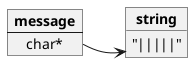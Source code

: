 @startuml "Message for a call \"publish(5)\""

object "**string**" as string {
    "|||||"
}

map "**message**" as message {
    char* *-> string
}

@enduml
